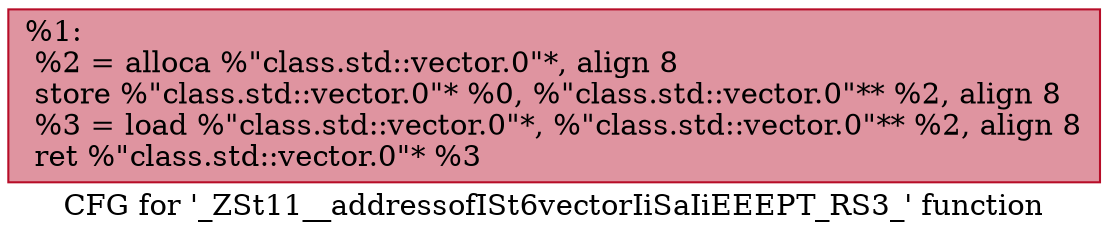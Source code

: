 digraph "CFG for '_ZSt11__addressofISt6vectorIiSaIiEEEPT_RS3_' function" {
	label="CFG for '_ZSt11__addressofISt6vectorIiSaIiEEEPT_RS3_' function";

	Node0x55aa9ab83c80 [shape=record,color="#b70d28ff", style=filled, fillcolor="#b70d2870",label="{%1:\l  %2 = alloca %\"class.std::vector.0\"*, align 8\l  store %\"class.std::vector.0\"* %0, %\"class.std::vector.0\"** %2, align 8\l  %3 = load %\"class.std::vector.0\"*, %\"class.std::vector.0\"** %2, align 8\l  ret %\"class.std::vector.0\"* %3\l}"];
}
